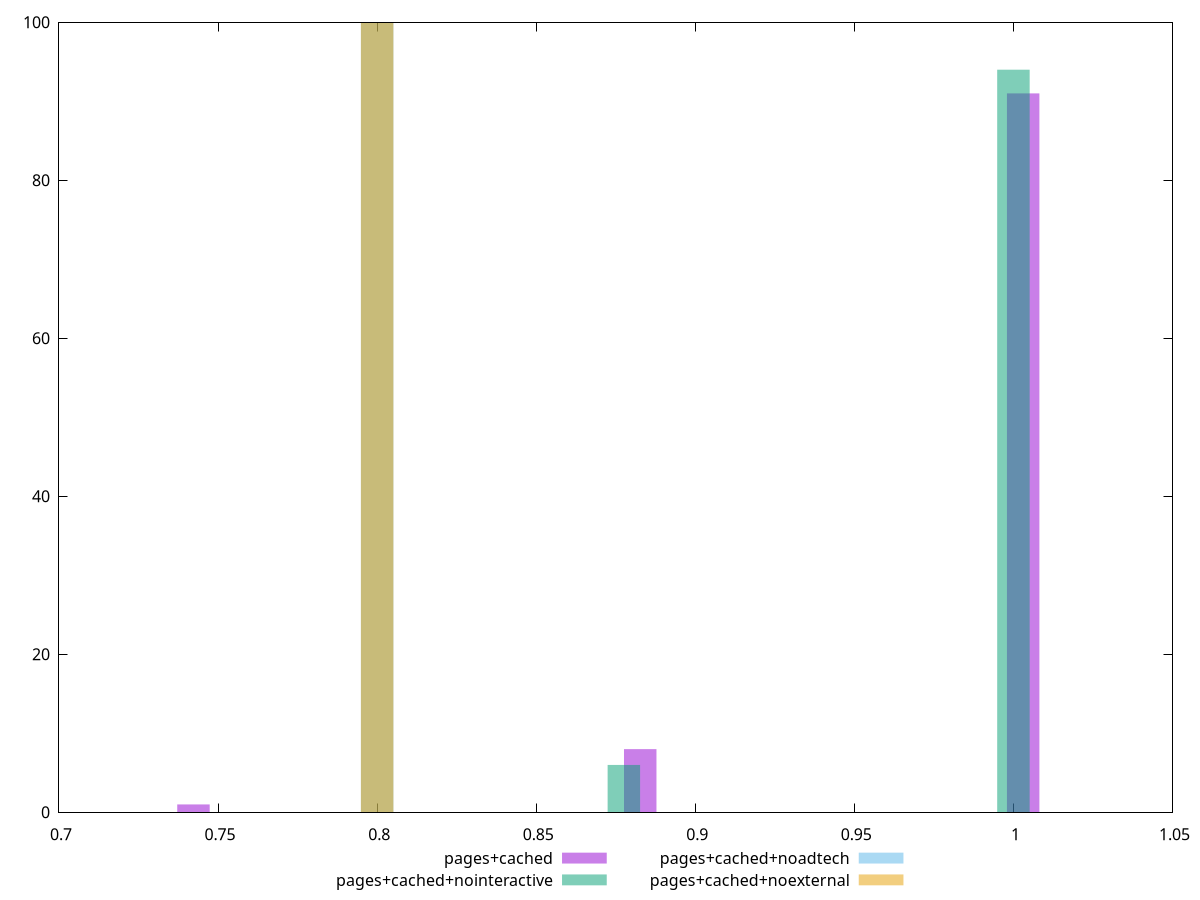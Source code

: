 $_pagesCached <<EOF
0.74226623622583 1
0.882694983619906 8
1.0030624813862568 91
EOF
$_pagesCachedNointeractive <<EOF
0.9999996309641896 94
0.8775506965604113 6
EOF
$_pagesCachedNoadtech <<EOF
0.8 100
EOF
$_pagesCachedNoexternal <<EOF
0.8 100
EOF
set key outside below
set terminal pngcairo
set output "report_00005_2020-11-02T22-26-11.212Z/unused-css-rules/unused-css-rules_pages+cached_pages+cached+nointeractive_pages+cached+noadtech_pages+cached+noexternal+hist.png"
set boxwidth 0.010204077866981527
set style fill transparent solid 0.5 noborder
set yrange [0:100]
plot $_pagesCached title "pages+cached" with boxes ,$_pagesCachedNointeractive title "pages+cached+nointeractive" with boxes ,$_pagesCachedNoadtech title "pages+cached+noadtech" with boxes ,$_pagesCachedNoexternal title "pages+cached+noexternal" with boxes ,